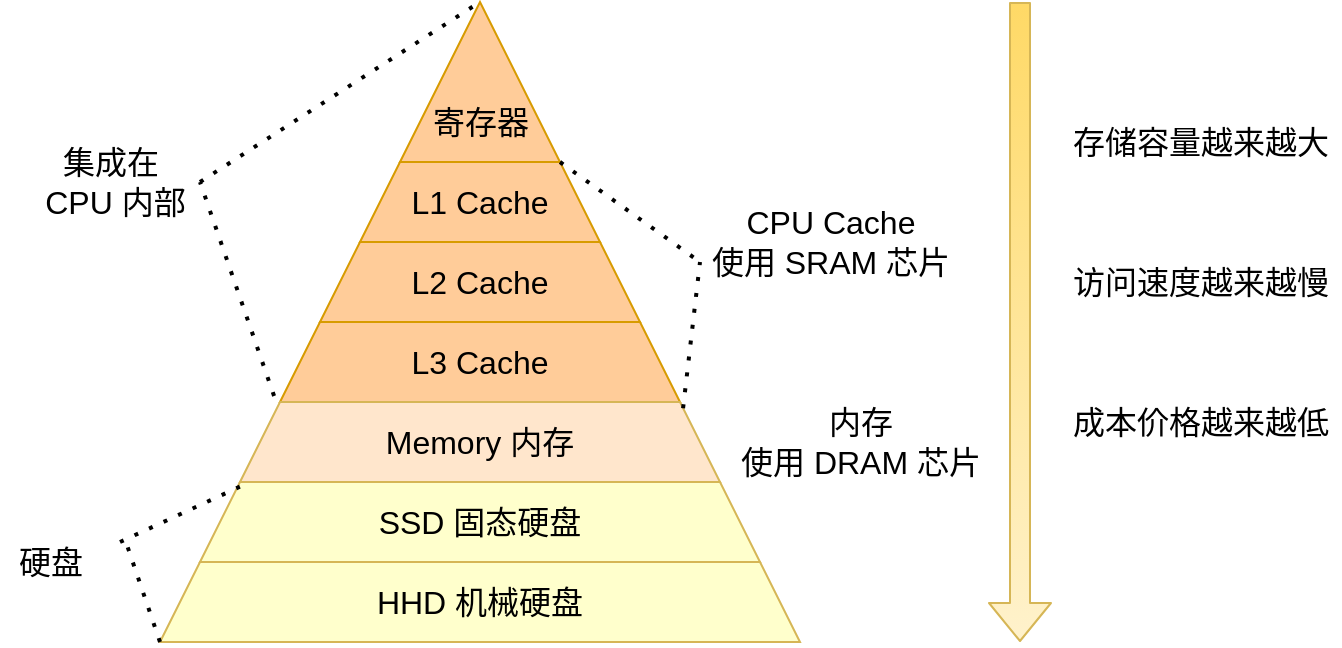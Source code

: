 <mxfile version="13.7.9" type="github">
  <diagram id="M3JzGN2zN7FlxfNXASVT" name="第 1 页">
    <mxGraphModel dx="1102" dy="525" grid="1" gridSize="10" guides="1" tooltips="1" connect="1" arrows="1" fold="1" page="1" pageScale="1" pageWidth="827" pageHeight="1169" math="0" shadow="0">
      <root>
        <mxCell id="0" />
        <mxCell id="1" parent="0" />
        <mxCell id="Y5UqV23ePI7ISHUN9XVq-5" value="L1 Cache" style="shape=trapezoid;perimeter=trapezoidPerimeter;whiteSpace=wrap;html=1;fixedSize=1;strokeColor=#d79b00;fillColor=#FFCC99;fontSize=16;" parent="1" vertex="1">
          <mxGeometry x="220" y="160" width="120" height="40" as="geometry" />
        </mxCell>
        <mxCell id="Y5UqV23ePI7ISHUN9XVq-6" value="&lt;span style=&quot;font-size: 16px;&quot;&gt;L2 Cache&lt;/span&gt;" style="shape=trapezoid;perimeter=trapezoidPerimeter;whiteSpace=wrap;html=1;fixedSize=1;strokeColor=#d79b00;fillColor=#FFCC99;fontSize=16;" parent="1" vertex="1">
          <mxGeometry x="200" y="200" width="160" height="40" as="geometry" />
        </mxCell>
        <mxCell id="Y5UqV23ePI7ISHUN9XVq-7" value="&lt;span style=&quot;font-size: 16px;&quot;&gt;L3 Cache&lt;/span&gt;" style="shape=trapezoid;perimeter=trapezoidPerimeter;whiteSpace=wrap;html=1;fixedSize=1;strokeColor=#d79b00;fillColor=#FFCC99;fontSize=16;" parent="1" vertex="1">
          <mxGeometry x="180" y="240" width="200" height="40" as="geometry" />
        </mxCell>
        <mxCell id="Y5UqV23ePI7ISHUN9XVq-8" value="Memory 内存" style="shape=trapezoid;perimeter=trapezoidPerimeter;whiteSpace=wrap;html=1;fixedSize=1;strokeColor=#d6b656;fillColor=#FFE6CC;fontSize=16;" parent="1" vertex="1">
          <mxGeometry x="160" y="280" width="240" height="40" as="geometry" />
        </mxCell>
        <mxCell id="Y5UqV23ePI7ISHUN9XVq-9" value="SSD 固态硬盘" style="shape=trapezoid;perimeter=trapezoidPerimeter;whiteSpace=wrap;html=1;fixedSize=1;strokeColor=#d6b656;fillColor=#FFFFCC;fontSize=16;" parent="1" vertex="1">
          <mxGeometry x="140" y="320" width="280" height="40" as="geometry" />
        </mxCell>
        <mxCell id="Y5UqV23ePI7ISHUN9XVq-11" value="HHD 机械硬盘" style="shape=trapezoid;perimeter=trapezoidPerimeter;whiteSpace=wrap;html=1;fixedSize=1;strokeColor=#d6b656;fillColor=#FFFFCC;fontSize=16;" parent="1" vertex="1">
          <mxGeometry x="120" y="360" width="320" height="40" as="geometry" />
        </mxCell>
        <mxCell id="Y5UqV23ePI7ISHUN9XVq-12" value="" style="shape=flexArrow;endArrow=classic;html=1;gradientColor=#ffd966;fillColor=#fff2cc;strokeColor=#d6b656;gradientDirection=north;fontSize=16;" parent="1" edge="1">
          <mxGeometry width="50" height="50" relative="1" as="geometry">
            <mxPoint x="550" y="80" as="sourcePoint" />
            <mxPoint x="550" y="400" as="targetPoint" />
          </mxGeometry>
        </mxCell>
        <mxCell id="Y5UqV23ePI7ISHUN9XVq-13" value="存储容量越来越大" style="text;html=1;align=center;verticalAlign=middle;resizable=0;points=[];autosize=1;fontSize=16;" parent="1" vertex="1">
          <mxGeometry x="570" y="140" width="140" height="20" as="geometry" />
        </mxCell>
        <mxCell id="Y5UqV23ePI7ISHUN9XVq-14" value="访问速度越来越慢" style="text;html=1;align=center;verticalAlign=middle;resizable=0;points=[];autosize=1;fontSize=16;" parent="1" vertex="1">
          <mxGeometry x="570" y="210" width="140" height="20" as="geometry" />
        </mxCell>
        <mxCell id="Y5UqV23ePI7ISHUN9XVq-15" value="成本价格越来越低" style="text;html=1;align=center;verticalAlign=middle;resizable=0;points=[];autosize=1;fontSize=16;" parent="1" vertex="1">
          <mxGeometry x="570" y="280" width="140" height="20" as="geometry" />
        </mxCell>
        <mxCell id="Y5UqV23ePI7ISHUN9XVq-17" value="" style="verticalLabelPosition=bottom;verticalAlign=top;html=1;shape=mxgraph.basic.acute_triangle;dx=0.5;strokeColor=#d79b00;fillColor=#FFCC99;fontSize=16;" parent="1" vertex="1">
          <mxGeometry x="240" y="80" width="80" height="80" as="geometry" />
        </mxCell>
        <mxCell id="Y5UqV23ePI7ISHUN9XVq-18" value="寄存器" style="text;html=1;align=center;verticalAlign=middle;resizable=0;points=[];autosize=1;fontSize=16;" parent="1" vertex="1">
          <mxGeometry x="250" y="130" width="60" height="20" as="geometry" />
        </mxCell>
        <mxCell id="Y5UqV23ePI7ISHUN9XVq-22" value="&lt;font&gt;&lt;span&gt;集成在&lt;br&gt;&amp;nbsp;CPU 内部&lt;/span&gt;&lt;/font&gt;" style="text;html=1;align=center;verticalAlign=middle;resizable=0;points=[];autosize=1;fontSize=16;fontStyle=0" parent="1" vertex="1">
          <mxGeometry x="50" y="150" width="90" height="40" as="geometry" />
        </mxCell>
        <mxCell id="Y5UqV23ePI7ISHUN9XVq-24" value="CPU Cache &lt;br&gt;使用 SRAM 芯片" style="text;html=1;align=center;verticalAlign=middle;resizable=0;points=[];autosize=1;fontSize=16;fontColor=#000000;" parent="1" vertex="1">
          <mxGeometry x="390" y="180" width="130" height="40" as="geometry" />
        </mxCell>
        <mxCell id="Y5UqV23ePI7ISHUN9XVq-25" value="内存&lt;br&gt;使用 DRAM 芯片" style="text;html=1;align=center;verticalAlign=middle;resizable=0;points=[];autosize=1;fontSize=16;fontColor=#000000;" parent="1" vertex="1">
          <mxGeometry x="400" y="280" width="140" height="40" as="geometry" />
        </mxCell>
        <mxCell id="Y5UqV23ePI7ISHUN9XVq-27" value="硬盘" style="text;html=1;align=center;verticalAlign=middle;resizable=0;points=[];autosize=1;fontSize=16;fontColor=#000000;" parent="1" vertex="1">
          <mxGeometry x="40" y="350" width="50" height="20" as="geometry" />
        </mxCell>
        <mxCell id="Y5UqV23ePI7ISHUN9XVq-29" value="" style="endArrow=none;dashed=1;html=1;dashPattern=1 3;strokeWidth=2;fontSize=16;fontColor=#000000;" parent="1" edge="1">
          <mxGeometry width="50" height="50" relative="1" as="geometry">
            <mxPoint x="140" y="170" as="sourcePoint" />
            <mxPoint x="280" y="80" as="targetPoint" />
          </mxGeometry>
        </mxCell>
        <mxCell id="Y5UqV23ePI7ISHUN9XVq-30" value="" style="endArrow=none;dashed=1;html=1;dashPattern=1 3;strokeWidth=2;fontSize=16;fontColor=#000000;exitX=0.071;exitY=-0.075;exitDx=0;exitDy=0;exitPerimeter=0;" parent="1" source="Y5UqV23ePI7ISHUN9XVq-8" edge="1">
          <mxGeometry width="50" height="50" relative="1" as="geometry">
            <mxPoint x="260" y="270" as="sourcePoint" />
            <mxPoint x="140" y="170" as="targetPoint" />
          </mxGeometry>
        </mxCell>
        <mxCell id="Y5UqV23ePI7ISHUN9XVq-31" value="" style="endArrow=none;dashed=1;html=1;dashPattern=1 3;strokeWidth=2;fontSize=16;fontColor=#000000;" parent="1" edge="1">
          <mxGeometry width="50" height="50" relative="1" as="geometry">
            <mxPoint x="100" y="350" as="sourcePoint" />
            <mxPoint x="165" y="320" as="targetPoint" />
          </mxGeometry>
        </mxCell>
        <mxCell id="Y5UqV23ePI7ISHUN9XVq-32" value="" style="endArrow=none;dashed=1;html=1;dashPattern=1 3;strokeWidth=2;fontSize=16;fontColor=#000000;" parent="1" edge="1">
          <mxGeometry width="50" height="50" relative="1" as="geometry">
            <mxPoint x="120" y="400" as="sourcePoint" />
            <mxPoint x="102.96" y="350" as="targetPoint" />
          </mxGeometry>
        </mxCell>
        <mxCell id="Y5UqV23ePI7ISHUN9XVq-33" value="" style="endArrow=none;dashed=1;html=1;dashPattern=1 3;strokeWidth=2;fontSize=16;fontColor=#000000;" parent="1" edge="1">
          <mxGeometry width="50" height="50" relative="1" as="geometry">
            <mxPoint x="320" y="160" as="sourcePoint" />
            <mxPoint x="390" y="210" as="targetPoint" />
          </mxGeometry>
        </mxCell>
        <mxCell id="Y5UqV23ePI7ISHUN9XVq-34" value="" style="endArrow=none;dashed=1;html=1;dashPattern=1 3;strokeWidth=2;fontSize=16;fontColor=#000000;exitX=1;exitY=0;exitDx=0;exitDy=0;" parent="1" source="Y5UqV23ePI7ISHUN9XVq-8" edge="1">
          <mxGeometry width="50" height="50" relative="1" as="geometry">
            <mxPoint x="397.04" y="287" as="sourcePoint" />
            <mxPoint x="390" y="210" as="targetPoint" />
          </mxGeometry>
        </mxCell>
      </root>
    </mxGraphModel>
  </diagram>
</mxfile>
